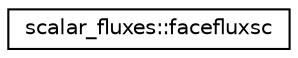 digraph "Graphical Class Hierarchy"
{
 // LATEX_PDF_SIZE
  edge [fontname="Helvetica",fontsize="10",labelfontname="Helvetica",labelfontsize="10"];
  node [fontname="Helvetica",fontsize="10",shape=record];
  rankdir="LR";
  Node0 [label="scalar_fluxes::facefluxsc",height=0.2,width=0.4,color="black", fillcolor="white", style="filled",URL="$interfacescalar__fluxes_1_1facefluxsc.html",tooltip=" "];
}
